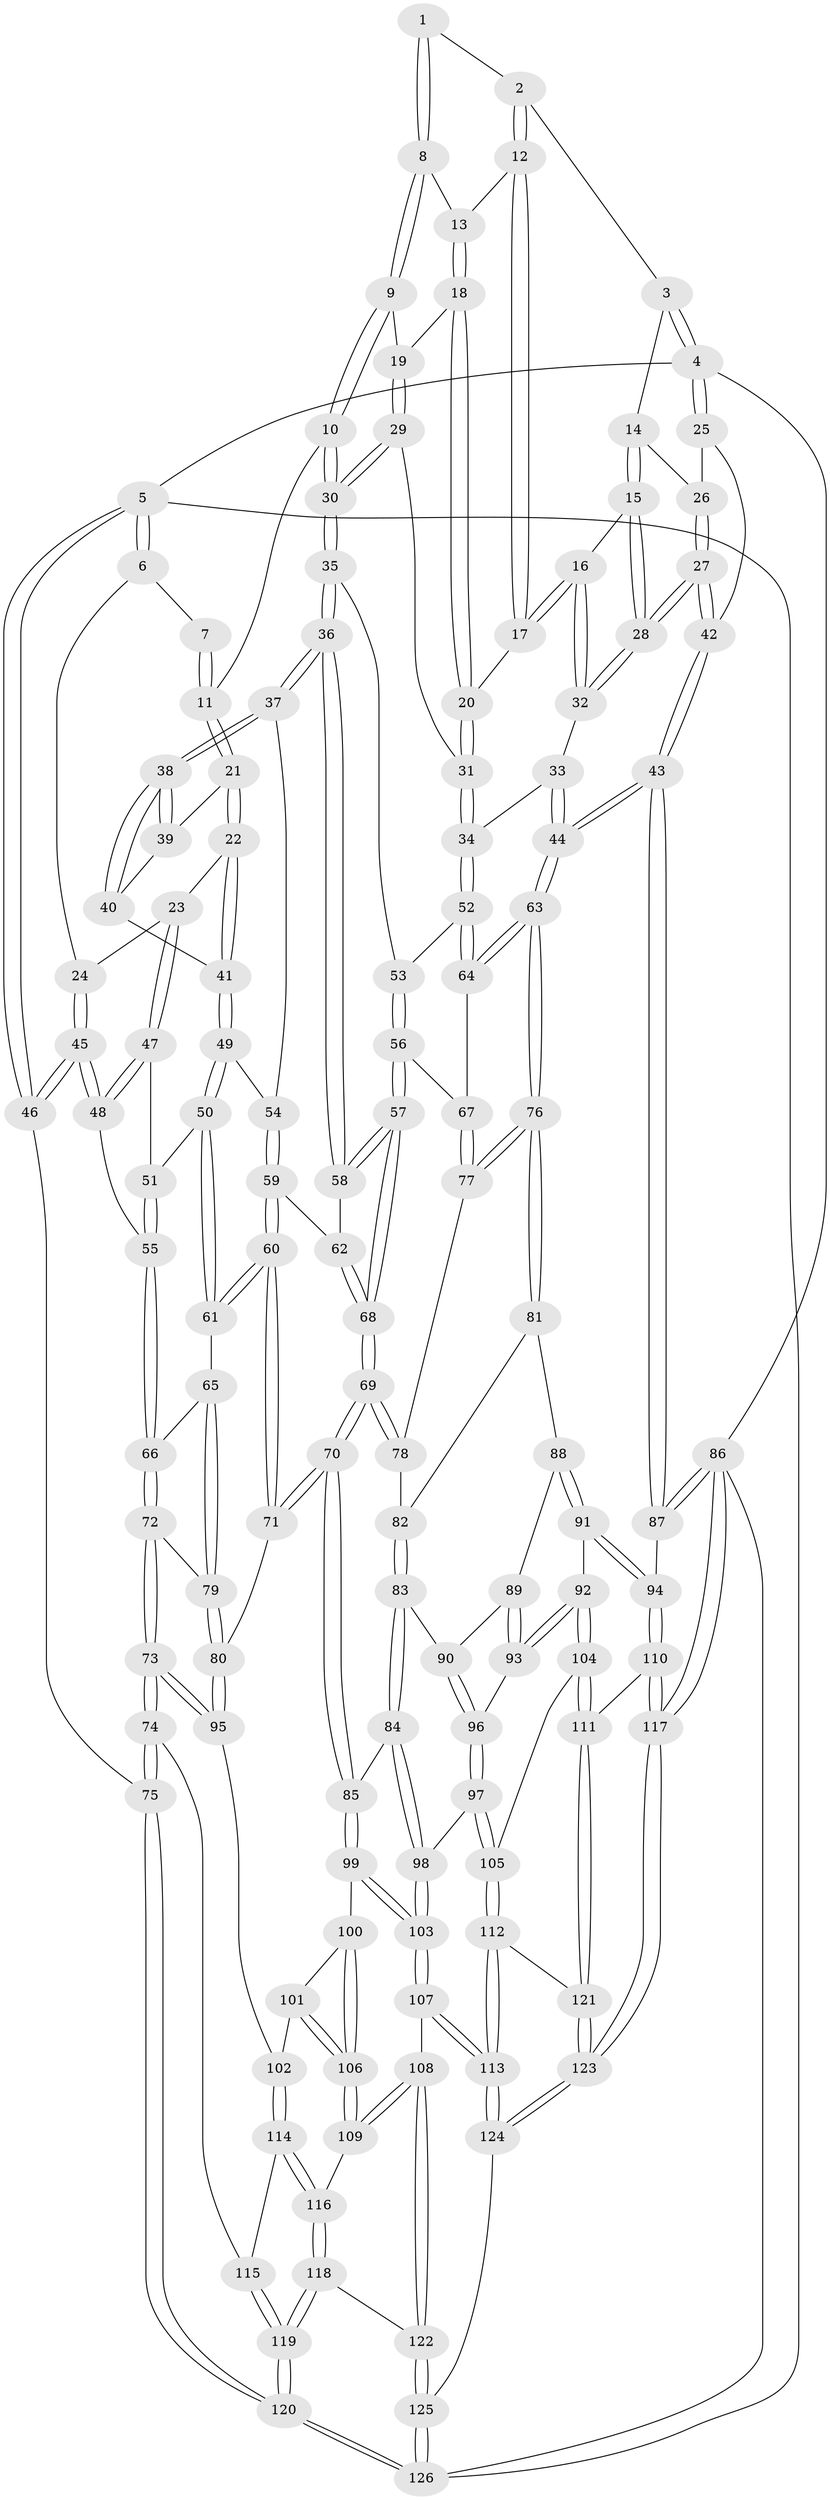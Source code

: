 // Generated by graph-tools (version 1.1) at 2025/51/03/09/25 03:51:11]
// undirected, 126 vertices, 312 edges
graph export_dot {
graph [start="1"]
  node [color=gray90,style=filled];
  1 [pos="+0.5130975954109629+0"];
  2 [pos="+0.8879908614887012+0"];
  3 [pos="+0.902234622673679+0"];
  4 [pos="+1+0"];
  5 [pos="+0+0"];
  6 [pos="+0.07814247342538501+0"];
  7 [pos="+0.29735556654619244+0"];
  8 [pos="+0.515791051035147+0"];
  9 [pos="+0.4664953463398935+0.03359001204137766"];
  10 [pos="+0.4141152960583208+0.09525296299588794"];
  11 [pos="+0.35508202101910585+0.11680417830257038"];
  12 [pos="+0.7246235659916447+0.016009043172277474"];
  13 [pos="+0.610325544091458+0.0103363873490979"];
  14 [pos="+0.881338203519176+0.02547618260883123"];
  15 [pos="+0.8527020744022302+0.08377506899849822"];
  16 [pos="+0.793371215621985+0.14022087799702912"];
  17 [pos="+0.7133663715985802+0.09672545347147132"];
  18 [pos="+0.6331699491554555+0.08487263485161142"];
  19 [pos="+0.5571894465187075+0.11976148481869756"];
  20 [pos="+0.66139367120591+0.1017239619992368"];
  21 [pos="+0.35040089770894184+0.12011730245484228"];
  22 [pos="+0.2545400036415519+0.14256425935731032"];
  23 [pos="+0.1871443908108532+0.13058554727569582"];
  24 [pos="+0.17185525730396325+0.12090542258081877"];
  25 [pos="+1+0"];
  26 [pos="+0.9481488193665996+0.0739268065389272"];
  27 [pos="+1+0.32647083509960256"];
  28 [pos="+0.9923152017211201+0.22548081650041168"];
  29 [pos="+0.5356562574132392+0.20961674093242177"];
  30 [pos="+0.5248430435450495+0.22912879156136567"];
  31 [pos="+0.6493577264181603+0.15856247911487634"];
  32 [pos="+0.7931477788487765+0.16955031457636272"];
  33 [pos="+0.7886777529216628+0.18749322107999583"];
  34 [pos="+0.6890072586795535+0.2713524112673729"];
  35 [pos="+0.5242312460163436+0.24092685985998213"];
  36 [pos="+0.4587314418761603+0.2706820266495329"];
  37 [pos="+0.45629853494577355+0.27006304248186086"];
  38 [pos="+0.4267920898563886+0.253616586556908"];
  39 [pos="+0.3643711292021939+0.1461312279076956"];
  40 [pos="+0.363861903641962+0.25786309936369706"];
  41 [pos="+0.3237046713816799+0.2635654509229538"];
  42 [pos="+1+0.3664377115119453"];
  43 [pos="+1+0.4965508876627759"];
  44 [pos="+1+0.4884287764818154"];
  45 [pos="+0+0.3304224900480534"];
  46 [pos="+0+0.3423904058196104"];
  47 [pos="+0.19878941703411374+0.22033794197827636"];
  48 [pos="+0.11649085021859137+0.3875897644611612"];
  49 [pos="+0.31980097883866093+0.28779611475124495"];
  50 [pos="+0.28808041855053507+0.32338023830500656"];
  51 [pos="+0.22398754046233493+0.29569138404548456"];
  52 [pos="+0.6809165228840605+0.28644929583084283"];
  53 [pos="+0.532604097119548+0.24755289371235592"];
  54 [pos="+0.3643889433611403+0.32157559238361216"];
  55 [pos="+0.16317028716080675+0.4069996062053557"];
  56 [pos="+0.5566937206656832+0.4307214516721263"];
  57 [pos="+0.5514953653447187+0.43351529572981934"];
  58 [pos="+0.4427049557258877+0.37742389839266527"];
  59 [pos="+0.37157637651213055+0.40199222584193567"];
  60 [pos="+0.3246067704683776+0.43825854748921655"];
  61 [pos="+0.29526631135778486+0.42944420422498925"];
  62 [pos="+0.42414480235541235+0.387379024580503"];
  63 [pos="+0.8764945247009988+0.50525919621114"];
  64 [pos="+0.6874691704707302+0.3115551089962158"];
  65 [pos="+0.2794149923384894+0.4327028460381546"];
  66 [pos="+0.1722434804757359+0.41584272803183003"];
  67 [pos="+0.5633731072748737+0.4303601873345851"];
  68 [pos="+0.47461552562724774+0.5766699183089059"];
  69 [pos="+0.46890520362105204+0.5906491896400689"];
  70 [pos="+0.4303921912790649+0.6239180592862146"];
  71 [pos="+0.4233295110864305+0.6219406319665545"];
  72 [pos="+0.1357065922118031+0.6210155131406869"];
  73 [pos="+0+0.6927803051147619"];
  74 [pos="+0+0.6977448279578524"];
  75 [pos="+0+0.7274307749390099"];
  76 [pos="+0.8756531486700988+0.505745389700457"];
  77 [pos="+0.6378922994750696+0.47201920142213355"];
  78 [pos="+0.5980548135629737+0.586756874929629"];
  79 [pos="+0.20926540172801897+0.618939795802152"];
  80 [pos="+0.3128591369158023+0.6489460403740863"];
  81 [pos="+0.8623978312759714+0.5191872117599557"];
  82 [pos="+0.6646186113689228+0.609334893741166"];
  83 [pos="+0.6448601872480709+0.6970127005819814"];
  84 [pos="+0.6103991657770611+0.7282461900087235"];
  85 [pos="+0.44780547857469266+0.663132674168649"];
  86 [pos="+1+1"];
  87 [pos="+1+0.5552378733892678"];
  88 [pos="+0.8363433560765152+0.576607118548579"];
  89 [pos="+0.8112873472504128+0.6145050858465694"];
  90 [pos="+0.722162963880788+0.7184733266042652"];
  91 [pos="+0.8164435110386534+0.8153114957577474"];
  92 [pos="+0.8017716788236127+0.8133524424958446"];
  93 [pos="+0.7696679383688468+0.783030806290234"];
  94 [pos="+0.8611673613740852+0.8376425979536095"];
  95 [pos="+0.2599379747122333+0.8092873975502064"];
  96 [pos="+0.7306504053999903+0.7635328911262438"];
  97 [pos="+0.6370357879960196+0.8206064033550887"];
  98 [pos="+0.6308758557949857+0.8175728742271142"];
  99 [pos="+0.44432023238539614+0.7740642526589127"];
  100 [pos="+0.418043160980187+0.7941767342376211"];
  101 [pos="+0.34730717204961636+0.8132151373260972"];
  102 [pos="+0.26767392375435084+0.828318358145216"];
  103 [pos="+0.5171370593880391+0.8668187951393174"];
  104 [pos="+0.6982742823832836+0.8865396788729573"];
  105 [pos="+0.6424271522958104+0.8276286372229308"];
  106 [pos="+0.37213636344432344+0.9177524360106176"];
  107 [pos="+0.5043968363127806+0.9581814969008123"];
  108 [pos="+0.37720434267462216+0.9308927107417931"];
  109 [pos="+0.37134475693563174+0.9202954342255866"];
  110 [pos="+0.8724776449425783+0.9049667062172082"];
  111 [pos="+0.7056888002639737+0.9330793093619209"];
  112 [pos="+0.5992028159147383+0.9518183989313631"];
  113 [pos="+0.5151096171260978+0.9825628560346166"];
  114 [pos="+0.26397370726583996+0.8574477832095468"];
  115 [pos="+0.229027864311695+0.8782937313720077"];
  116 [pos="+0.269765012209348+0.8648584769802647"];
  117 [pos="+1+1"];
  118 [pos="+0.2770353358914019+0.9587221080361877"];
  119 [pos="+0.013289518676842464+1"];
  120 [pos="+0+1"];
  121 [pos="+0.7054873983677085+0.93382272237182"];
  122 [pos="+0.3239446722842168+1"];
  123 [pos="+0.7702903544016535+1"];
  124 [pos="+0.528388461293723+1"];
  125 [pos="+0.3083663209079884+1"];
  126 [pos="+0+1"];
  1 -- 2;
  1 -- 8;
  1 -- 8;
  2 -- 3;
  2 -- 12;
  2 -- 12;
  3 -- 4;
  3 -- 4;
  3 -- 14;
  4 -- 5;
  4 -- 25;
  4 -- 25;
  4 -- 86;
  5 -- 6;
  5 -- 6;
  5 -- 46;
  5 -- 46;
  5 -- 126;
  6 -- 7;
  6 -- 24;
  7 -- 11;
  7 -- 11;
  8 -- 9;
  8 -- 9;
  8 -- 13;
  9 -- 10;
  9 -- 10;
  9 -- 19;
  10 -- 11;
  10 -- 30;
  10 -- 30;
  11 -- 21;
  11 -- 21;
  12 -- 13;
  12 -- 17;
  12 -- 17;
  13 -- 18;
  13 -- 18;
  14 -- 15;
  14 -- 15;
  14 -- 26;
  15 -- 16;
  15 -- 28;
  15 -- 28;
  16 -- 17;
  16 -- 17;
  16 -- 32;
  16 -- 32;
  17 -- 20;
  18 -- 19;
  18 -- 20;
  18 -- 20;
  19 -- 29;
  19 -- 29;
  20 -- 31;
  20 -- 31;
  21 -- 22;
  21 -- 22;
  21 -- 39;
  22 -- 23;
  22 -- 41;
  22 -- 41;
  23 -- 24;
  23 -- 47;
  23 -- 47;
  24 -- 45;
  24 -- 45;
  25 -- 26;
  25 -- 42;
  26 -- 27;
  26 -- 27;
  27 -- 28;
  27 -- 28;
  27 -- 42;
  27 -- 42;
  28 -- 32;
  28 -- 32;
  29 -- 30;
  29 -- 30;
  29 -- 31;
  30 -- 35;
  30 -- 35;
  31 -- 34;
  31 -- 34;
  32 -- 33;
  33 -- 34;
  33 -- 44;
  33 -- 44;
  34 -- 52;
  34 -- 52;
  35 -- 36;
  35 -- 36;
  35 -- 53;
  36 -- 37;
  36 -- 37;
  36 -- 58;
  36 -- 58;
  37 -- 38;
  37 -- 38;
  37 -- 54;
  38 -- 39;
  38 -- 39;
  38 -- 40;
  38 -- 40;
  39 -- 40;
  40 -- 41;
  41 -- 49;
  41 -- 49;
  42 -- 43;
  42 -- 43;
  43 -- 44;
  43 -- 44;
  43 -- 87;
  43 -- 87;
  44 -- 63;
  44 -- 63;
  45 -- 46;
  45 -- 46;
  45 -- 48;
  45 -- 48;
  46 -- 75;
  47 -- 48;
  47 -- 48;
  47 -- 51;
  48 -- 55;
  49 -- 50;
  49 -- 50;
  49 -- 54;
  50 -- 51;
  50 -- 61;
  50 -- 61;
  51 -- 55;
  51 -- 55;
  52 -- 53;
  52 -- 64;
  52 -- 64;
  53 -- 56;
  53 -- 56;
  54 -- 59;
  54 -- 59;
  55 -- 66;
  55 -- 66;
  56 -- 57;
  56 -- 57;
  56 -- 67;
  57 -- 58;
  57 -- 58;
  57 -- 68;
  57 -- 68;
  58 -- 62;
  59 -- 60;
  59 -- 60;
  59 -- 62;
  60 -- 61;
  60 -- 61;
  60 -- 71;
  60 -- 71;
  61 -- 65;
  62 -- 68;
  62 -- 68;
  63 -- 64;
  63 -- 64;
  63 -- 76;
  63 -- 76;
  64 -- 67;
  65 -- 66;
  65 -- 79;
  65 -- 79;
  66 -- 72;
  66 -- 72;
  67 -- 77;
  67 -- 77;
  68 -- 69;
  68 -- 69;
  69 -- 70;
  69 -- 70;
  69 -- 78;
  69 -- 78;
  70 -- 71;
  70 -- 71;
  70 -- 85;
  70 -- 85;
  71 -- 80;
  72 -- 73;
  72 -- 73;
  72 -- 79;
  73 -- 74;
  73 -- 74;
  73 -- 95;
  73 -- 95;
  74 -- 75;
  74 -- 75;
  74 -- 115;
  75 -- 120;
  75 -- 120;
  76 -- 77;
  76 -- 77;
  76 -- 81;
  76 -- 81;
  77 -- 78;
  78 -- 82;
  79 -- 80;
  79 -- 80;
  80 -- 95;
  80 -- 95;
  81 -- 82;
  81 -- 88;
  82 -- 83;
  82 -- 83;
  83 -- 84;
  83 -- 84;
  83 -- 90;
  84 -- 85;
  84 -- 98;
  84 -- 98;
  85 -- 99;
  85 -- 99;
  86 -- 87;
  86 -- 87;
  86 -- 117;
  86 -- 117;
  86 -- 126;
  87 -- 94;
  88 -- 89;
  88 -- 91;
  88 -- 91;
  89 -- 90;
  89 -- 93;
  89 -- 93;
  90 -- 96;
  90 -- 96;
  91 -- 92;
  91 -- 94;
  91 -- 94;
  92 -- 93;
  92 -- 93;
  92 -- 104;
  92 -- 104;
  93 -- 96;
  94 -- 110;
  94 -- 110;
  95 -- 102;
  96 -- 97;
  96 -- 97;
  97 -- 98;
  97 -- 105;
  97 -- 105;
  98 -- 103;
  98 -- 103;
  99 -- 100;
  99 -- 103;
  99 -- 103;
  100 -- 101;
  100 -- 106;
  100 -- 106;
  101 -- 102;
  101 -- 106;
  101 -- 106;
  102 -- 114;
  102 -- 114;
  103 -- 107;
  103 -- 107;
  104 -- 105;
  104 -- 111;
  104 -- 111;
  105 -- 112;
  105 -- 112;
  106 -- 109;
  106 -- 109;
  107 -- 108;
  107 -- 113;
  107 -- 113;
  108 -- 109;
  108 -- 109;
  108 -- 122;
  108 -- 122;
  109 -- 116;
  110 -- 111;
  110 -- 117;
  110 -- 117;
  111 -- 121;
  111 -- 121;
  112 -- 113;
  112 -- 113;
  112 -- 121;
  113 -- 124;
  113 -- 124;
  114 -- 115;
  114 -- 116;
  114 -- 116;
  115 -- 119;
  115 -- 119;
  116 -- 118;
  116 -- 118;
  117 -- 123;
  117 -- 123;
  118 -- 119;
  118 -- 119;
  118 -- 122;
  119 -- 120;
  119 -- 120;
  120 -- 126;
  120 -- 126;
  121 -- 123;
  121 -- 123;
  122 -- 125;
  122 -- 125;
  123 -- 124;
  123 -- 124;
  124 -- 125;
  125 -- 126;
  125 -- 126;
}
